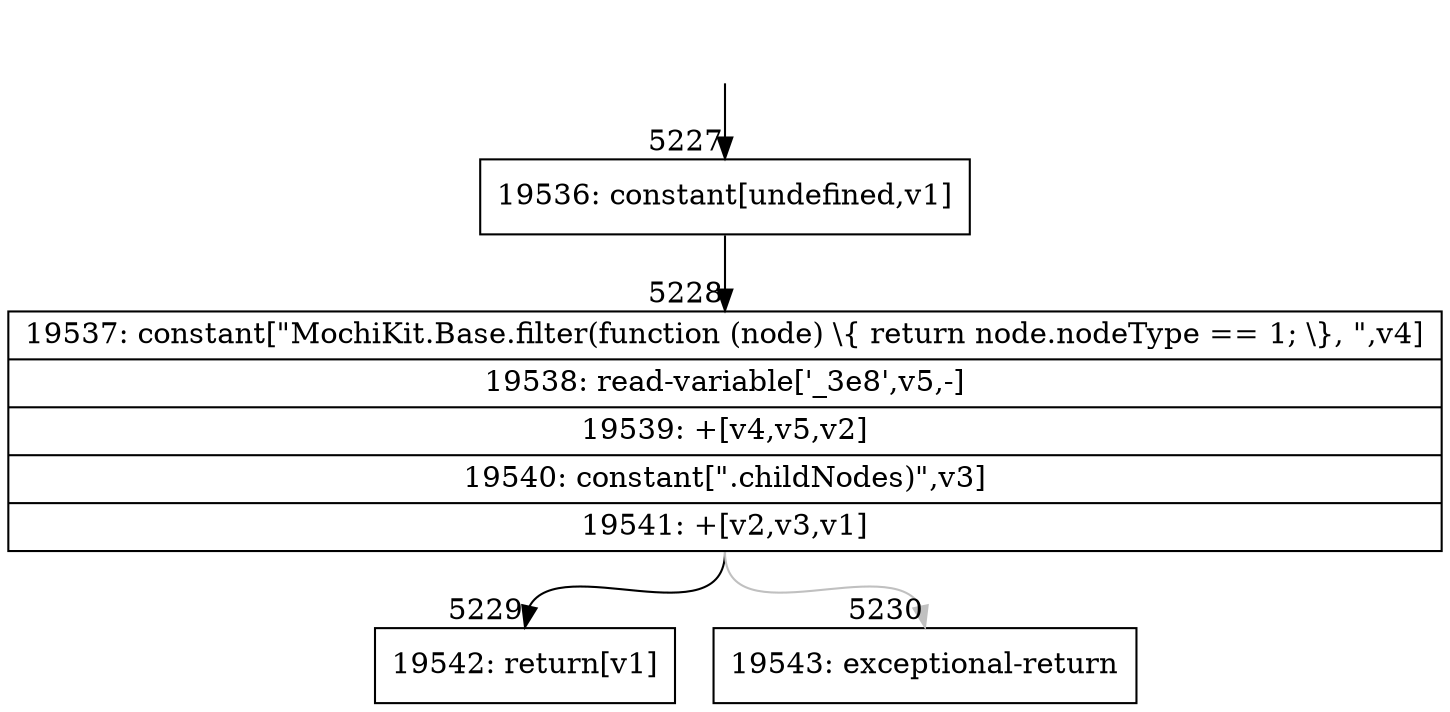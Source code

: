 digraph {
rankdir="TD"
BB_entry368[shape=none,label=""];
BB_entry368 -> BB5227 [tailport=s, headport=n, headlabel="    5227"]
BB5227 [shape=record label="{19536: constant[undefined,v1]}" ] 
BB5227 -> BB5228 [tailport=s, headport=n, headlabel="      5228"]
BB5228 [shape=record label="{19537: constant[\"MochiKit.Base.filter(function (node) \\\{ return node.nodeType == 1; \\\}, \",v4]|19538: read-variable['_3e8',v5,-]|19539: +[v4,v5,v2]|19540: constant[\".childNodes)\",v3]|19541: +[v2,v3,v1]}" ] 
BB5228 -> BB5229 [tailport=s, headport=n, headlabel="      5229"]
BB5228 -> BB5230 [tailport=s, headport=n, color=gray, headlabel="      5230"]
BB5229 [shape=record label="{19542: return[v1]}" ] 
BB5230 [shape=record label="{19543: exceptional-return}" ] 
//#$~ 3667
}
